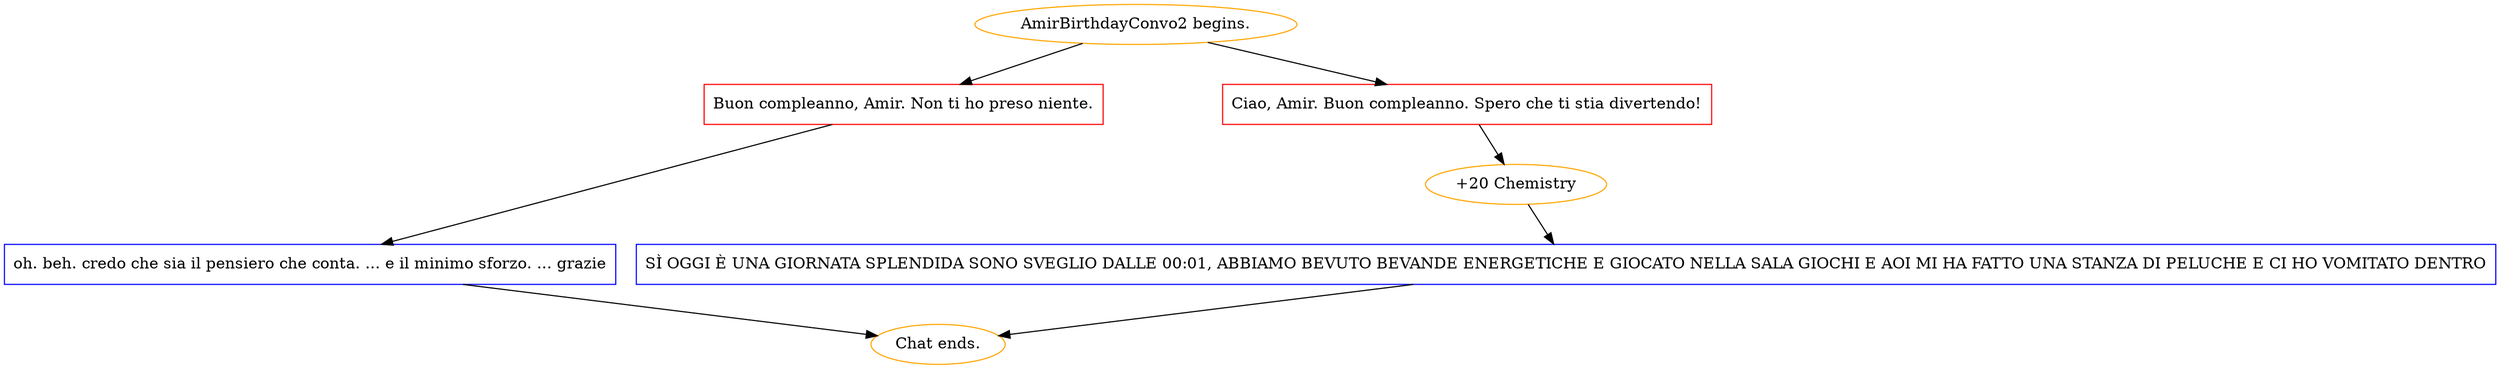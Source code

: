 digraph {
	"AmirBirthdayConvo2 begins." [color=orange];
		"AmirBirthdayConvo2 begins." -> j2982167434;
		"AmirBirthdayConvo2 begins." -> j4251921826;
	j2982167434 [label="Buon compleanno, Amir. Non ti ho preso niente.",shape=box,color=red];
		j2982167434 -> j2459151511;
	j4251921826 [label="Ciao, Amir. Buon compleanno. Spero che ti stia divertendo!",shape=box,color=red];
		j4251921826 -> j1641940235;
	j2459151511 [label="oh. beh. credo che sia il pensiero che conta. ... e il minimo sforzo. ... grazie",shape=box,color=blue];
		j2459151511 -> "Chat ends.";
	j1641940235 [label="+20 Chemistry",color=orange];
		j1641940235 -> j1385048029;
	"Chat ends." [color=orange];
	j1385048029 [label="SÌ OGGI È UNA GIORNATA SPLENDIDA SONO SVEGLIO DALLE 00:01, ABBIAMO BEVUTO BEVANDE ENERGETICHE E GIOCATO NELLA SALA GIOCHI E AOI MI HA FATTO UNA STANZA DI PELUCHE E CI HO VOMITATO DENTRO",shape=box,color=blue];
		j1385048029 -> "Chat ends.";
}